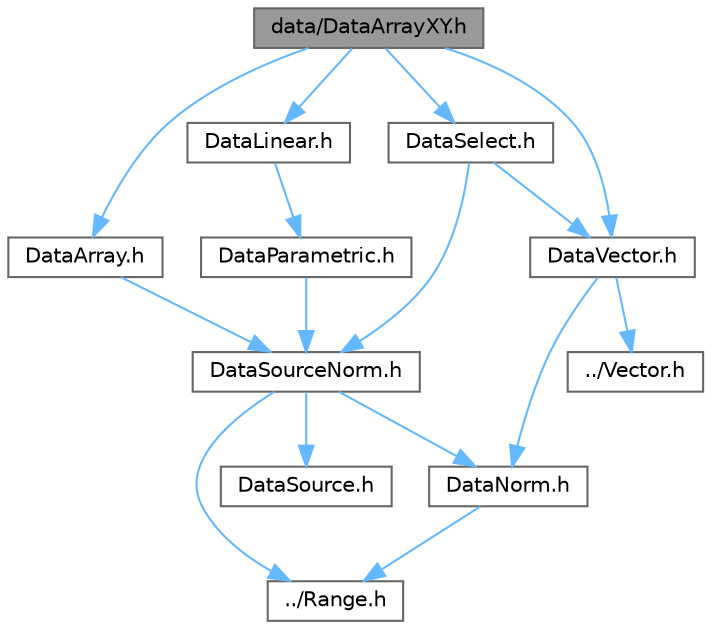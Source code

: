 digraph "data/DataArrayXY.h"
{
 // LATEX_PDF_SIZE
  bgcolor="transparent";
  edge [fontname=Helvetica,fontsize=10,labelfontname=Helvetica,labelfontsize=10];
  node [fontname=Helvetica,fontsize=10,shape=box,height=0.2,width=0.4];
  Node1 [label="data/DataArrayXY.h",height=0.2,width=0.4,color="gray40", fillcolor="grey60", style="filled", fontcolor="black",tooltip=" "];
  Node1 -> Node2 [color="steelblue1",style="solid"];
  Node2 [label="DataArray.h",height=0.2,width=0.4,color="grey40", fillcolor="white", style="filled",URL="$_data_array_8h.html",tooltip=" "];
  Node2 -> Node3 [color="steelblue1",style="solid"];
  Node3 [label="DataSourceNorm.h",height=0.2,width=0.4,color="grey40", fillcolor="white", style="filled",URL="$_data_source_norm_8h.html",tooltip=" "];
  Node3 -> Node4 [color="steelblue1",style="solid"];
  Node4 [label="../Range.h",height=0.2,width=0.4,color="grey40", fillcolor="white", style="filled",URL="$_range_8h.html",tooltip=" "];
  Node3 -> Node5 [color="steelblue1",style="solid"];
  Node5 [label="DataNorm.h",height=0.2,width=0.4,color="grey40", fillcolor="white", style="filled",URL="$_data_norm_8h.html",tooltip=" "];
  Node5 -> Node4 [color="steelblue1",style="solid"];
  Node3 -> Node6 [color="steelblue1",style="solid"];
  Node6 [label="DataSource.h",height=0.2,width=0.4,color="grey40", fillcolor="white", style="filled",URL="$_data_source_8h.html",tooltip=" "];
  Node1 -> Node7 [color="steelblue1",style="solid"];
  Node7 [label="DataLinear.h",height=0.2,width=0.4,color="grey40", fillcolor="white", style="filled",URL="$_data_linear_8h.html",tooltip=" "];
  Node7 -> Node8 [color="steelblue1",style="solid"];
  Node8 [label="DataParametric.h",height=0.2,width=0.4,color="grey40", fillcolor="white", style="filled",URL="$_data_parametric_8h.html",tooltip=" "];
  Node8 -> Node3 [color="steelblue1",style="solid"];
  Node1 -> Node9 [color="steelblue1",style="solid"];
  Node9 [label="DataSelect.h",height=0.2,width=0.4,color="grey40", fillcolor="white", style="filled",URL="$_data_select_8h.html",tooltip=" "];
  Node9 -> Node3 [color="steelblue1",style="solid"];
  Node9 -> Node10 [color="steelblue1",style="solid"];
  Node10 [label="DataVector.h",height=0.2,width=0.4,color="grey40", fillcolor="white", style="filled",URL="$_data_vector_8h.html",tooltip=" "];
  Node10 -> Node11 [color="steelblue1",style="solid"];
  Node11 [label="../Vector.h",height=0.2,width=0.4,color="grey40", fillcolor="white", style="filled",URL="$_vector_8h.html",tooltip=" "];
  Node10 -> Node5 [color="steelblue1",style="solid"];
  Node1 -> Node10 [color="steelblue1",style="solid"];
}
